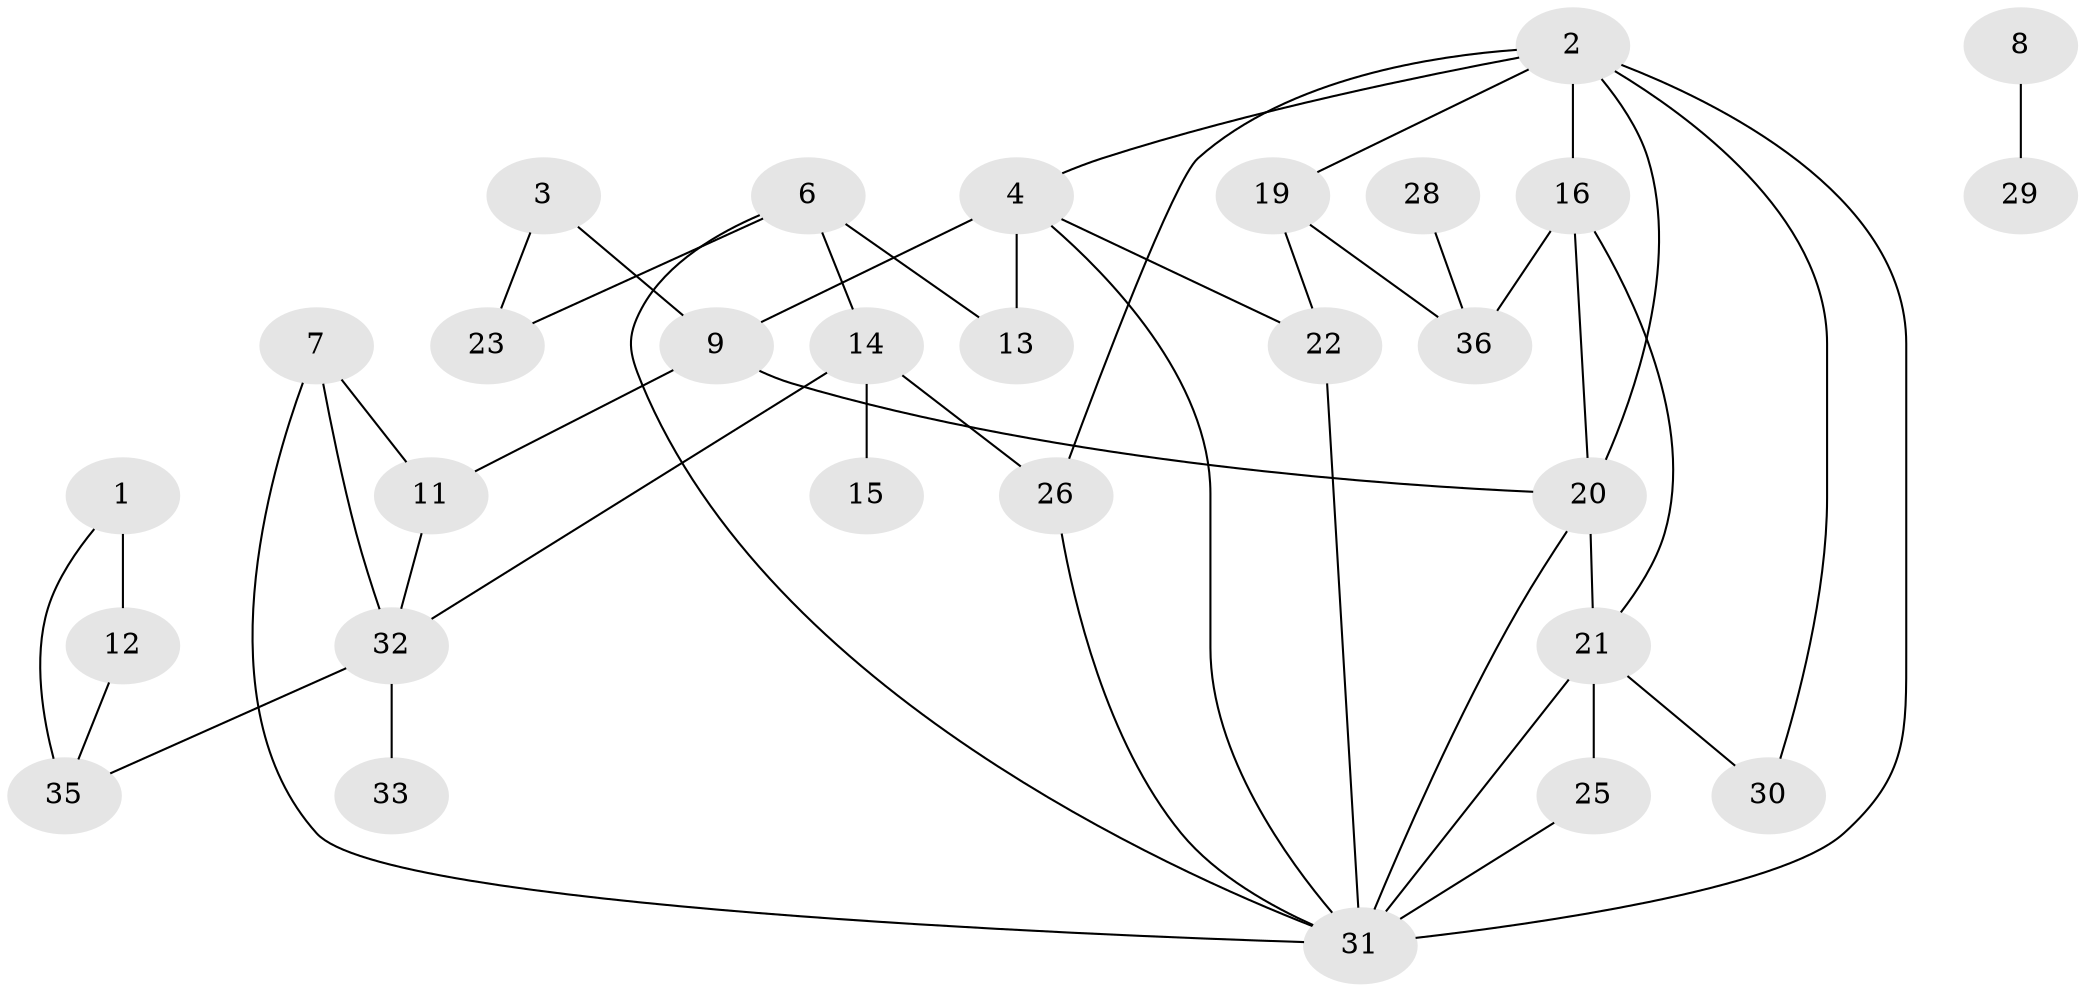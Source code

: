 // original degree distribution, {4: 0.20833333333333334, 5: 0.041666666666666664, 2: 0.2638888888888889, 3: 0.18055555555555555, 0: 0.09722222222222222, 1: 0.19444444444444445, 6: 0.013888888888888888}
// Generated by graph-tools (version 1.1) at 2025/33/03/09/25 02:33:47]
// undirected, 29 vertices, 46 edges
graph export_dot {
graph [start="1"]
  node [color=gray90,style=filled];
  1;
  2;
  3;
  4;
  6;
  7;
  8;
  9;
  11;
  12;
  13;
  14;
  15;
  16;
  19;
  20;
  21;
  22;
  23;
  25;
  26;
  28;
  29;
  30;
  31;
  32;
  33;
  35;
  36;
  1 -- 12 [weight=4.0];
  1 -- 35 [weight=2.0];
  2 -- 4 [weight=1.0];
  2 -- 16 [weight=2.0];
  2 -- 19 [weight=1.0];
  2 -- 20 [weight=1.0];
  2 -- 26 [weight=1.0];
  2 -- 30 [weight=1.0];
  2 -- 31 [weight=1.0];
  3 -- 9 [weight=1.0];
  3 -- 23 [weight=1.0];
  4 -- 9 [weight=2.0];
  4 -- 13 [weight=1.0];
  4 -- 22 [weight=1.0];
  4 -- 31 [weight=1.0];
  6 -- 13 [weight=1.0];
  6 -- 14 [weight=1.0];
  6 -- 23 [weight=1.0];
  6 -- 31 [weight=1.0];
  7 -- 11 [weight=1.0];
  7 -- 31 [weight=1.0];
  7 -- 32 [weight=1.0];
  8 -- 29 [weight=1.0];
  9 -- 11 [weight=1.0];
  9 -- 20 [weight=1.0];
  11 -- 32 [weight=1.0];
  12 -- 35 [weight=1.0];
  14 -- 15 [weight=1.0];
  14 -- 26 [weight=2.0];
  14 -- 32 [weight=1.0];
  16 -- 20 [weight=1.0];
  16 -- 21 [weight=1.0];
  16 -- 36 [weight=1.0];
  19 -- 22 [weight=1.0];
  19 -- 36 [weight=1.0];
  20 -- 21 [weight=1.0];
  20 -- 31 [weight=1.0];
  21 -- 25 [weight=1.0];
  21 -- 30 [weight=1.0];
  21 -- 31 [weight=1.0];
  22 -- 31 [weight=1.0];
  25 -- 31 [weight=2.0];
  26 -- 31 [weight=1.0];
  28 -- 36 [weight=1.0];
  32 -- 33 [weight=1.0];
  32 -- 35 [weight=1.0];
}
